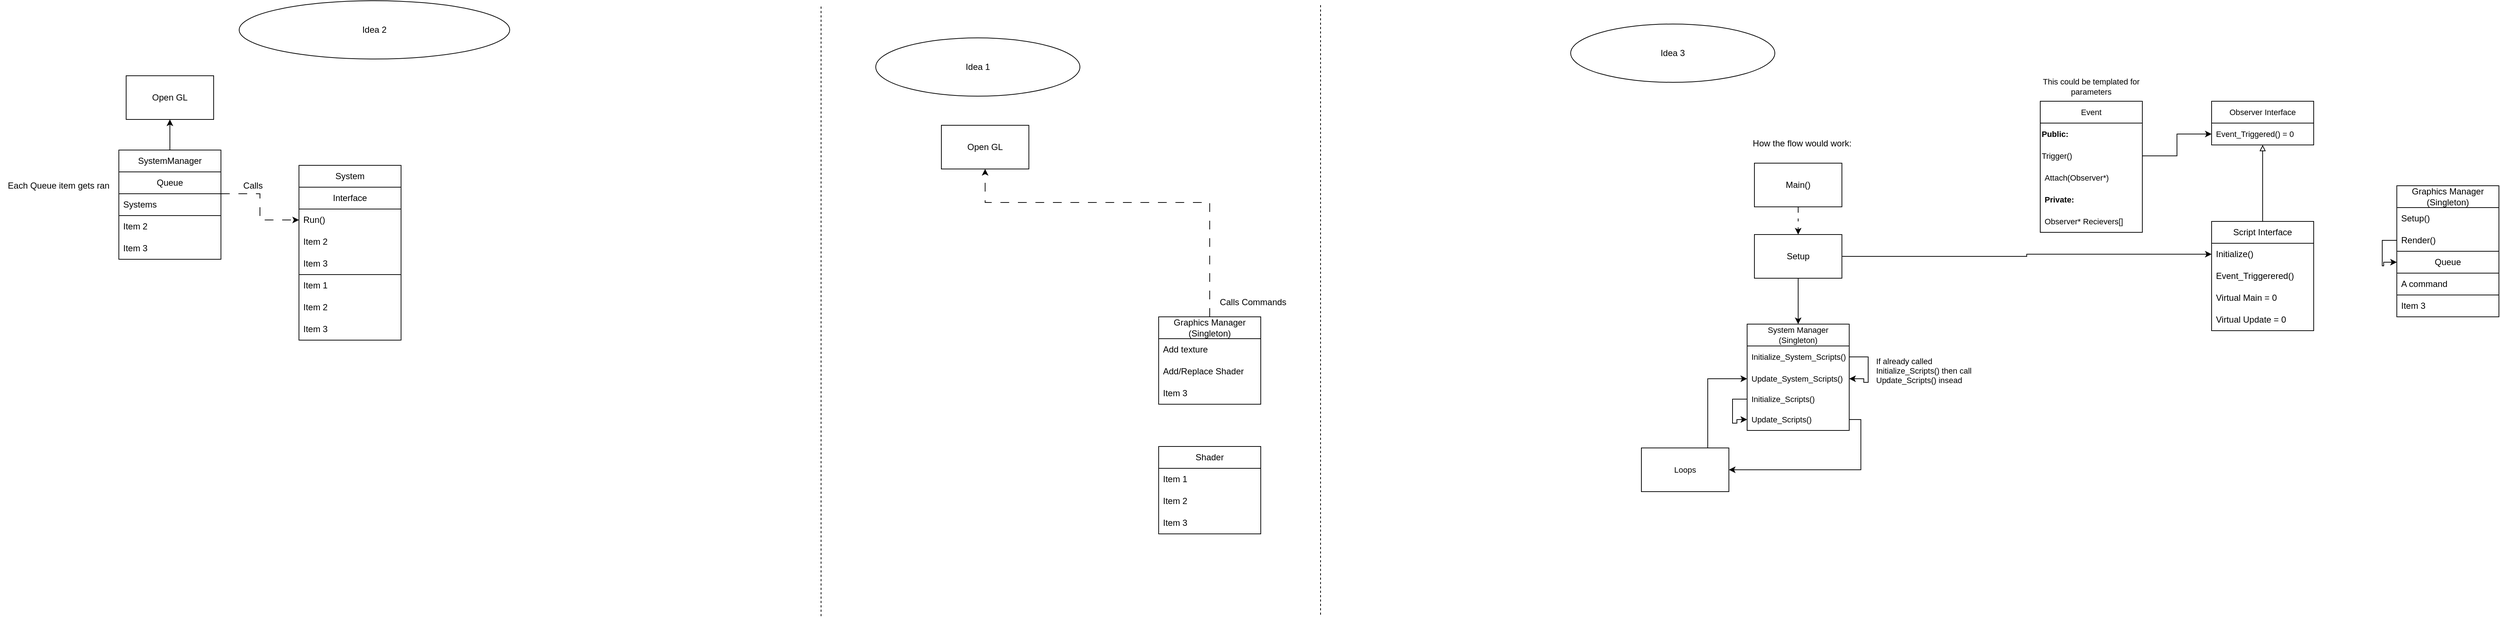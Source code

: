 <mxfile version="24.2.5" type="device">
  <diagram name="Page-1" id="8UWnzZh6Zb71KIH3Xfgz">
    <mxGraphModel dx="2634" dy="1244" grid="0" gridSize="10" guides="1" tooltips="1" connect="1" arrows="1" fold="1" page="0" pageScale="1" pageWidth="850" pageHeight="1100" math="0" shadow="0">
      <root>
        <mxCell id="0" />
        <mxCell id="1" parent="0" />
        <mxCell id="Z5oUUV8qiK7x5eod65c9-2" value="Shader" style="swimlane;fontStyle=0;childLayout=stackLayout;horizontal=1;startSize=30;horizontalStack=0;resizeParent=1;resizeParentMax=0;resizeLast=0;collapsible=1;marginBottom=0;whiteSpace=wrap;html=1;" parent="1" vertex="1">
          <mxGeometry x="639" y="279" width="140" height="120" as="geometry" />
        </mxCell>
        <mxCell id="Z5oUUV8qiK7x5eod65c9-3" value="Item 1" style="text;strokeColor=none;fillColor=none;align=left;verticalAlign=middle;spacingLeft=4;spacingRight=4;overflow=hidden;points=[[0,0.5],[1,0.5]];portConstraint=eastwest;rotatable=0;whiteSpace=wrap;html=1;" parent="Z5oUUV8qiK7x5eod65c9-2" vertex="1">
          <mxGeometry y="30" width="140" height="30" as="geometry" />
        </mxCell>
        <mxCell id="Z5oUUV8qiK7x5eod65c9-4" value="Item 2" style="text;strokeColor=none;fillColor=none;align=left;verticalAlign=middle;spacingLeft=4;spacingRight=4;overflow=hidden;points=[[0,0.5],[1,0.5]];portConstraint=eastwest;rotatable=0;whiteSpace=wrap;html=1;" parent="Z5oUUV8qiK7x5eod65c9-2" vertex="1">
          <mxGeometry y="60" width="140" height="30" as="geometry" />
        </mxCell>
        <mxCell id="Z5oUUV8qiK7x5eod65c9-5" value="Item 3" style="text;strokeColor=none;fillColor=none;align=left;verticalAlign=middle;spacingLeft=4;spacingRight=4;overflow=hidden;points=[[0,0.5],[1,0.5]];portConstraint=eastwest;rotatable=0;whiteSpace=wrap;html=1;" parent="Z5oUUV8qiK7x5eod65c9-2" vertex="1">
          <mxGeometry y="90" width="140" height="30" as="geometry" />
        </mxCell>
        <mxCell id="D0q_3hAQlOGRRQbQoK0Q-7" style="edgeStyle=orthogonalEdgeStyle;rounded=0;orthogonalLoop=1;jettySize=auto;html=1;dashed=1;dashPattern=12 12;" parent="1" source="D0q_3hAQlOGRRQbQoK0Q-2" target="D0q_3hAQlOGRRQbQoK0Q-6" edge="1">
          <mxGeometry relative="1" as="geometry">
            <Array as="points">
              <mxPoint x="709" y="-56" />
              <mxPoint x="401" y="-56" />
            </Array>
          </mxGeometry>
        </mxCell>
        <mxCell id="D0q_3hAQlOGRRQbQoK0Q-2" value="Graphics Manager (Singleton)" style="swimlane;fontStyle=0;childLayout=stackLayout;horizontal=1;startSize=30;horizontalStack=0;resizeParent=1;resizeParentMax=0;resizeLast=0;collapsible=1;marginBottom=0;whiteSpace=wrap;html=1;" parent="1" vertex="1">
          <mxGeometry x="639" y="101" width="140" height="120" as="geometry" />
        </mxCell>
        <mxCell id="D0q_3hAQlOGRRQbQoK0Q-3" value="Add texture" style="text;strokeColor=none;fillColor=none;align=left;verticalAlign=middle;spacingLeft=4;spacingRight=4;overflow=hidden;points=[[0,0.5],[1,0.5]];portConstraint=eastwest;rotatable=0;whiteSpace=wrap;html=1;" parent="D0q_3hAQlOGRRQbQoK0Q-2" vertex="1">
          <mxGeometry y="30" width="140" height="30" as="geometry" />
        </mxCell>
        <mxCell id="D0q_3hAQlOGRRQbQoK0Q-4" value="Add/Replace Shader" style="text;strokeColor=none;fillColor=none;align=left;verticalAlign=middle;spacingLeft=4;spacingRight=4;overflow=hidden;points=[[0,0.5],[1,0.5]];portConstraint=eastwest;rotatable=0;whiteSpace=wrap;html=1;" parent="D0q_3hAQlOGRRQbQoK0Q-2" vertex="1">
          <mxGeometry y="60" width="140" height="30" as="geometry" />
        </mxCell>
        <mxCell id="D0q_3hAQlOGRRQbQoK0Q-5" value="Item 3" style="text;strokeColor=none;fillColor=none;align=left;verticalAlign=middle;spacingLeft=4;spacingRight=4;overflow=hidden;points=[[0,0.5],[1,0.5]];portConstraint=eastwest;rotatable=0;whiteSpace=wrap;html=1;" parent="D0q_3hAQlOGRRQbQoK0Q-2" vertex="1">
          <mxGeometry y="90" width="140" height="30" as="geometry" />
        </mxCell>
        <mxCell id="D0q_3hAQlOGRRQbQoK0Q-6" value="Open GL" style="rounded=0;whiteSpace=wrap;html=1;" parent="1" vertex="1">
          <mxGeometry x="341" y="-162" width="120" height="60" as="geometry" />
        </mxCell>
        <mxCell id="D0q_3hAQlOGRRQbQoK0Q-8" value="Calls Commands" style="text;html=1;strokeColor=none;fillColor=none;align=center;verticalAlign=middle;whiteSpace=wrap;rounded=0;" parent="1" vertex="1">
          <mxGeometry x="716" y="66" width="105" height="30" as="geometry" />
        </mxCell>
        <mxCell id="D0q_3hAQlOGRRQbQoK0Q-13" value="Idea 1" style="ellipse;whiteSpace=wrap;html=1;" parent="1" vertex="1">
          <mxGeometry x="251" y="-282" width="280" height="80" as="geometry" />
        </mxCell>
        <mxCell id="D0q_3hAQlOGRRQbQoK0Q-14" value="" style="endArrow=none;dashed=1;html=1;rounded=0;" parent="1" edge="1">
          <mxGeometry width="50" height="50" relative="1" as="geometry">
            <mxPoint x="176" y="512" as="sourcePoint" />
            <mxPoint x="176" y="-325" as="targetPoint" />
          </mxGeometry>
        </mxCell>
        <mxCell id="D0q_3hAQlOGRRQbQoK0Q-15" value="Idea 2" style="ellipse;whiteSpace=wrap;html=1;" parent="1" vertex="1">
          <mxGeometry x="-622" y="-333" width="371" height="80" as="geometry" />
        </mxCell>
        <mxCell id="D0q_3hAQlOGRRQbQoK0Q-16" value="Open GL" style="rounded=0;whiteSpace=wrap;html=1;" parent="1" vertex="1">
          <mxGeometry x="-777" y="-230" width="120" height="60" as="geometry" />
        </mxCell>
        <mxCell id="D0q_3hAQlOGRRQbQoK0Q-21" style="edgeStyle=orthogonalEdgeStyle;rounded=0;orthogonalLoop=1;jettySize=auto;html=1;" parent="1" source="D0q_3hAQlOGRRQbQoK0Q-17" target="D0q_3hAQlOGRRQbQoK0Q-16" edge="1">
          <mxGeometry relative="1" as="geometry" />
        </mxCell>
        <mxCell id="D0q_3hAQlOGRRQbQoK0Q-17" value="SystemManager" style="swimlane;fontStyle=0;childLayout=stackLayout;horizontal=1;startSize=30;horizontalStack=0;resizeParent=1;resizeParentMax=0;resizeLast=0;collapsible=1;marginBottom=0;whiteSpace=wrap;html=1;" parent="1" vertex="1">
          <mxGeometry x="-787" y="-128" width="140" height="150" as="geometry" />
        </mxCell>
        <mxCell id="D0q_3hAQlOGRRQbQoK0Q-9" value="Queue" style="swimlane;fontStyle=0;childLayout=stackLayout;horizontal=1;startSize=30;horizontalStack=0;resizeParent=1;resizeParentMax=0;resizeLast=0;collapsible=1;marginBottom=0;whiteSpace=wrap;html=1;" parent="D0q_3hAQlOGRRQbQoK0Q-17" vertex="1">
          <mxGeometry y="30" width="140" height="60" as="geometry" />
        </mxCell>
        <mxCell id="D0q_3hAQlOGRRQbQoK0Q-10" value="Systems" style="text;strokeColor=none;fillColor=none;align=left;verticalAlign=middle;spacingLeft=4;spacingRight=4;overflow=hidden;points=[[0,0.5],[1,0.5]];portConstraint=eastwest;rotatable=0;whiteSpace=wrap;html=1;" parent="D0q_3hAQlOGRRQbQoK0Q-9" vertex="1">
          <mxGeometry y="30" width="140" height="30" as="geometry" />
        </mxCell>
        <mxCell id="D0q_3hAQlOGRRQbQoK0Q-19" value="Item 2" style="text;strokeColor=none;fillColor=none;align=left;verticalAlign=middle;spacingLeft=4;spacingRight=4;overflow=hidden;points=[[0,0.5],[1,0.5]];portConstraint=eastwest;rotatable=0;whiteSpace=wrap;html=1;" parent="D0q_3hAQlOGRRQbQoK0Q-17" vertex="1">
          <mxGeometry y="90" width="140" height="30" as="geometry" />
        </mxCell>
        <mxCell id="D0q_3hAQlOGRRQbQoK0Q-20" value="Item 3" style="text;strokeColor=none;fillColor=none;align=left;verticalAlign=middle;spacingLeft=4;spacingRight=4;overflow=hidden;points=[[0,0.5],[1,0.5]];portConstraint=eastwest;rotatable=0;whiteSpace=wrap;html=1;" parent="D0q_3hAQlOGRRQbQoK0Q-17" vertex="1">
          <mxGeometry y="120" width="140" height="30" as="geometry" />
        </mxCell>
        <mxCell id="D0q_3hAQlOGRRQbQoK0Q-23" value="Each Queue item gets ran" style="text;html=1;strokeColor=none;fillColor=none;align=center;verticalAlign=middle;whiteSpace=wrap;rounded=0;" parent="1" vertex="1">
          <mxGeometry x="-950" y="-94" width="161" height="30" as="geometry" />
        </mxCell>
        <mxCell id="D0q_3hAQlOGRRQbQoK0Q-25" value="System" style="swimlane;fontStyle=0;childLayout=stackLayout;horizontal=1;startSize=30;horizontalStack=0;resizeParent=1;resizeParentMax=0;resizeLast=0;collapsible=1;marginBottom=0;whiteSpace=wrap;html=1;" parent="1" vertex="1">
          <mxGeometry x="-540" y="-107" width="140" height="240" as="geometry" />
        </mxCell>
        <mxCell id="D0q_3hAQlOGRRQbQoK0Q-29" value="Interface" style="swimlane;fontStyle=0;childLayout=stackLayout;horizontal=1;startSize=30;horizontalStack=0;resizeParent=1;resizeParentMax=0;resizeLast=0;collapsible=1;marginBottom=0;whiteSpace=wrap;html=1;" parent="D0q_3hAQlOGRRQbQoK0Q-25" vertex="1">
          <mxGeometry y="30" width="140" height="120" as="geometry" />
        </mxCell>
        <mxCell id="D0q_3hAQlOGRRQbQoK0Q-30" value="Run()" style="text;strokeColor=none;fillColor=none;align=left;verticalAlign=middle;spacingLeft=4;spacingRight=4;overflow=hidden;points=[[0,0.5],[1,0.5]];portConstraint=eastwest;rotatable=0;whiteSpace=wrap;html=1;" parent="D0q_3hAQlOGRRQbQoK0Q-29" vertex="1">
          <mxGeometry y="30" width="140" height="30" as="geometry" />
        </mxCell>
        <mxCell id="D0q_3hAQlOGRRQbQoK0Q-31" value="Item 2" style="text;strokeColor=none;fillColor=none;align=left;verticalAlign=middle;spacingLeft=4;spacingRight=4;overflow=hidden;points=[[0,0.5],[1,0.5]];portConstraint=eastwest;rotatable=0;whiteSpace=wrap;html=1;" parent="D0q_3hAQlOGRRQbQoK0Q-29" vertex="1">
          <mxGeometry y="60" width="140" height="30" as="geometry" />
        </mxCell>
        <mxCell id="D0q_3hAQlOGRRQbQoK0Q-32" value="Item 3" style="text;strokeColor=none;fillColor=none;align=left;verticalAlign=middle;spacingLeft=4;spacingRight=4;overflow=hidden;points=[[0,0.5],[1,0.5]];portConstraint=eastwest;rotatable=0;whiteSpace=wrap;html=1;" parent="D0q_3hAQlOGRRQbQoK0Q-29" vertex="1">
          <mxGeometry y="90" width="140" height="30" as="geometry" />
        </mxCell>
        <mxCell id="D0q_3hAQlOGRRQbQoK0Q-26" value="Item 1" style="text;strokeColor=none;fillColor=none;align=left;verticalAlign=middle;spacingLeft=4;spacingRight=4;overflow=hidden;points=[[0,0.5],[1,0.5]];portConstraint=eastwest;rotatable=0;whiteSpace=wrap;html=1;" parent="D0q_3hAQlOGRRQbQoK0Q-25" vertex="1">
          <mxGeometry y="150" width="140" height="30" as="geometry" />
        </mxCell>
        <mxCell id="D0q_3hAQlOGRRQbQoK0Q-27" value="Item 2" style="text;strokeColor=none;fillColor=none;align=left;verticalAlign=middle;spacingLeft=4;spacingRight=4;overflow=hidden;points=[[0,0.5],[1,0.5]];portConstraint=eastwest;rotatable=0;whiteSpace=wrap;html=1;" parent="D0q_3hAQlOGRRQbQoK0Q-25" vertex="1">
          <mxGeometry y="180" width="140" height="30" as="geometry" />
        </mxCell>
        <mxCell id="D0q_3hAQlOGRRQbQoK0Q-28" value="Item 3" style="text;strokeColor=none;fillColor=none;align=left;verticalAlign=middle;spacingLeft=4;spacingRight=4;overflow=hidden;points=[[0,0.5],[1,0.5]];portConstraint=eastwest;rotatable=0;whiteSpace=wrap;html=1;" parent="D0q_3hAQlOGRRQbQoK0Q-25" vertex="1">
          <mxGeometry y="210" width="140" height="30" as="geometry" />
        </mxCell>
        <mxCell id="D0q_3hAQlOGRRQbQoK0Q-34" style="edgeStyle=orthogonalEdgeStyle;rounded=0;orthogonalLoop=1;jettySize=auto;html=1;entryX=0;entryY=0.5;entryDx=0;entryDy=0;dashed=1;dashPattern=12 12;" parent="1" source="D0q_3hAQlOGRRQbQoK0Q-9" target="D0q_3hAQlOGRRQbQoK0Q-30" edge="1">
          <mxGeometry relative="1" as="geometry" />
        </mxCell>
        <mxCell id="D0q_3hAQlOGRRQbQoK0Q-35" value="Calls" style="text;html=1;align=center;verticalAlign=middle;whiteSpace=wrap;rounded=0;" parent="1" vertex="1">
          <mxGeometry x="-633" y="-94" width="60" height="30" as="geometry" />
        </mxCell>
        <mxCell id="7DiGCnGBixv7g8-y7bRo-1" value="" style="endArrow=none;dashed=1;html=1;rounded=0;" edge="1" parent="1">
          <mxGeometry width="50" height="50" relative="1" as="geometry">
            <mxPoint x="861" y="510" as="sourcePoint" />
            <mxPoint x="861" y="-327" as="targetPoint" />
          </mxGeometry>
        </mxCell>
        <mxCell id="7DiGCnGBixv7g8-y7bRo-2" value="Idea 3" style="ellipse;whiteSpace=wrap;html=1;" vertex="1" parent="1">
          <mxGeometry x="1204" y="-301" width="280" height="80" as="geometry" />
        </mxCell>
        <mxCell id="7DiGCnGBixv7g8-y7bRo-3" value="Graphics Manager&lt;div&gt;(Singleton)&lt;/div&gt;" style="swimlane;fontStyle=0;childLayout=stackLayout;horizontal=1;startSize=30;horizontalStack=0;resizeParent=1;resizeParentMax=0;resizeLast=0;collapsible=1;marginBottom=0;whiteSpace=wrap;html=1;" vertex="1" parent="1">
          <mxGeometry x="2337" y="-79" width="140" height="180" as="geometry" />
        </mxCell>
        <mxCell id="7DiGCnGBixv7g8-y7bRo-5" value="Setup()" style="text;strokeColor=none;fillColor=none;align=left;verticalAlign=middle;spacingLeft=4;spacingRight=4;overflow=hidden;points=[[0,0.5],[1,0.5]];portConstraint=eastwest;rotatable=0;whiteSpace=wrap;html=1;" vertex="1" parent="7DiGCnGBixv7g8-y7bRo-3">
          <mxGeometry y="30" width="140" height="30" as="geometry" />
        </mxCell>
        <mxCell id="7DiGCnGBixv7g8-y7bRo-35" style="edgeStyle=orthogonalEdgeStyle;rounded=0;orthogonalLoop=1;jettySize=auto;html=1;entryX=0;entryY=0.25;entryDx=0;entryDy=0;" edge="1" parent="7DiGCnGBixv7g8-y7bRo-3" source="7DiGCnGBixv7g8-y7bRo-4" target="7DiGCnGBixv7g8-y7bRo-7">
          <mxGeometry relative="1" as="geometry">
            <Array as="points">
              <mxPoint x="-20" y="75" />
              <mxPoint x="-20" y="110" />
              <mxPoint x="-18" y="110" />
              <mxPoint x="-18" y="105" />
            </Array>
          </mxGeometry>
        </mxCell>
        <mxCell id="7DiGCnGBixv7g8-y7bRo-4" value="Render()" style="text;strokeColor=none;fillColor=none;align=left;verticalAlign=middle;spacingLeft=4;spacingRight=4;overflow=hidden;points=[[0,0.5],[1,0.5]];portConstraint=eastwest;rotatable=0;whiteSpace=wrap;html=1;" vertex="1" parent="7DiGCnGBixv7g8-y7bRo-3">
          <mxGeometry y="60" width="140" height="30" as="geometry" />
        </mxCell>
        <mxCell id="7DiGCnGBixv7g8-y7bRo-7" value="Queue" style="swimlane;fontStyle=0;childLayout=stackLayout;horizontal=1;startSize=30;horizontalStack=0;resizeParent=1;resizeParentMax=0;resizeLast=0;collapsible=1;marginBottom=0;whiteSpace=wrap;html=1;" vertex="1" parent="7DiGCnGBixv7g8-y7bRo-3">
          <mxGeometry y="90" width="140" height="60" as="geometry" />
        </mxCell>
        <mxCell id="7DiGCnGBixv7g8-y7bRo-8" value="A command" style="text;strokeColor=none;fillColor=none;align=left;verticalAlign=middle;spacingLeft=4;spacingRight=4;overflow=hidden;points=[[0,0.5],[1,0.5]];portConstraint=eastwest;rotatable=0;whiteSpace=wrap;html=1;" vertex="1" parent="7DiGCnGBixv7g8-y7bRo-7">
          <mxGeometry y="30" width="140" height="30" as="geometry" />
        </mxCell>
        <mxCell id="7DiGCnGBixv7g8-y7bRo-6" value="Item 3" style="text;strokeColor=none;fillColor=none;align=left;verticalAlign=middle;spacingLeft=4;spacingRight=4;overflow=hidden;points=[[0,0.5],[1,0.5]];portConstraint=eastwest;rotatable=0;whiteSpace=wrap;html=1;" vertex="1" parent="7DiGCnGBixv7g8-y7bRo-3">
          <mxGeometry y="150" width="140" height="30" as="geometry" />
        </mxCell>
        <mxCell id="7DiGCnGBixv7g8-y7bRo-14" style="edgeStyle=orthogonalEdgeStyle;rounded=0;orthogonalLoop=1;jettySize=auto;html=1;dashed=1;dashPattern=8 8;" edge="1" parent="1" source="7DiGCnGBixv7g8-y7bRo-12" target="7DiGCnGBixv7g8-y7bRo-13">
          <mxGeometry relative="1" as="geometry" />
        </mxCell>
        <mxCell id="7DiGCnGBixv7g8-y7bRo-12" value="Main()" style="rounded=0;whiteSpace=wrap;html=1;" vertex="1" parent="1">
          <mxGeometry x="1456" y="-110" width="120" height="60" as="geometry" />
        </mxCell>
        <mxCell id="7DiGCnGBixv7g8-y7bRo-78" style="edgeStyle=orthogonalEdgeStyle;rounded=0;orthogonalLoop=1;jettySize=auto;html=1;entryX=0.5;entryY=0;entryDx=0;entryDy=0;strokeColor=default;align=center;verticalAlign=middle;fontFamily=Helvetica;fontSize=11;fontColor=default;labelBackgroundColor=default;endArrow=classic;" edge="1" parent="1" source="7DiGCnGBixv7g8-y7bRo-13" target="7DiGCnGBixv7g8-y7bRo-56">
          <mxGeometry relative="1" as="geometry" />
        </mxCell>
        <mxCell id="7DiGCnGBixv7g8-y7bRo-93" style="edgeStyle=orthogonalEdgeStyle;rounded=0;orthogonalLoop=1;jettySize=auto;html=1;entryX=0;entryY=0.5;entryDx=0;entryDy=0;strokeColor=default;align=center;verticalAlign=middle;fontFamily=Helvetica;fontSize=11;fontColor=default;labelBackgroundColor=default;endArrow=classic;" edge="1" parent="1" source="7DiGCnGBixv7g8-y7bRo-13" target="7DiGCnGBixv7g8-y7bRo-92">
          <mxGeometry relative="1" as="geometry" />
        </mxCell>
        <mxCell id="7DiGCnGBixv7g8-y7bRo-13" value="Setup" style="rounded=0;whiteSpace=wrap;html=1;" vertex="1" parent="1">
          <mxGeometry x="1456" y="-12" width="120" height="60" as="geometry" />
        </mxCell>
        <mxCell id="7DiGCnGBixv7g8-y7bRo-20" value="How the flow would work:" style="text;html=1;strokeColor=none;fillColor=none;align=center;verticalAlign=middle;whiteSpace=wrap;rounded=0;" vertex="1" parent="1">
          <mxGeometry x="1418" y="-152" width="207" height="30" as="geometry" />
        </mxCell>
        <mxCell id="7DiGCnGBixv7g8-y7bRo-64" style="edgeStyle=orthogonalEdgeStyle;rounded=0;orthogonalLoop=1;jettySize=auto;html=1;strokeColor=default;align=center;verticalAlign=middle;fontFamily=Helvetica;fontSize=11;fontColor=default;labelBackgroundColor=default;endArrow=block;endFill=0;" edge="1" parent="1" source="7DiGCnGBixv7g8-y7bRo-25" target="7DiGCnGBixv7g8-y7bRo-60">
          <mxGeometry relative="1" as="geometry" />
        </mxCell>
        <mxCell id="7DiGCnGBixv7g8-y7bRo-25" value="Script Interface" style="swimlane;fontStyle=0;childLayout=stackLayout;horizontal=1;startSize=30;horizontalStack=0;resizeParent=1;resizeParentMax=0;resizeLast=0;collapsible=1;marginBottom=0;whiteSpace=wrap;html=1;" vertex="1" parent="1">
          <mxGeometry x="2083" y="-30" width="140" height="150" as="geometry" />
        </mxCell>
        <mxCell id="7DiGCnGBixv7g8-y7bRo-92" value="Initialize()" style="text;strokeColor=none;fillColor=none;align=left;verticalAlign=middle;spacingLeft=4;spacingRight=4;overflow=hidden;points=[[0,0.5],[1,0.5]];portConstraint=eastwest;rotatable=0;whiteSpace=wrap;html=1;" vertex="1" parent="7DiGCnGBixv7g8-y7bRo-25">
          <mxGeometry y="30" width="140" height="30" as="geometry" />
        </mxCell>
        <mxCell id="7DiGCnGBixv7g8-y7bRo-72" value="Event_Triggerered()" style="text;strokeColor=none;fillColor=none;align=left;verticalAlign=middle;spacingLeft=4;spacingRight=4;overflow=hidden;points=[[0,0.5],[1,0.5]];portConstraint=eastwest;rotatable=0;whiteSpace=wrap;html=1;" vertex="1" parent="7DiGCnGBixv7g8-y7bRo-25">
          <mxGeometry y="60" width="140" height="30" as="geometry" />
        </mxCell>
        <mxCell id="7DiGCnGBixv7g8-y7bRo-26" value="Virtual Main = 0" style="text;strokeColor=none;fillColor=none;align=left;verticalAlign=middle;spacingLeft=4;spacingRight=4;overflow=hidden;points=[[0,0.5],[1,0.5]];portConstraint=eastwest;rotatable=0;whiteSpace=wrap;html=1;" vertex="1" parent="7DiGCnGBixv7g8-y7bRo-25">
          <mxGeometry y="90" width="140" height="30" as="geometry" />
        </mxCell>
        <mxCell id="7DiGCnGBixv7g8-y7bRo-27" value="Virtual Update = 0" style="text;strokeColor=none;fillColor=none;align=left;verticalAlign=middle;spacingLeft=4;spacingRight=4;overflow=hidden;points=[[0,0.5],[1,0.5]];portConstraint=eastwest;rotatable=0;whiteSpace=wrap;html=1;" vertex="1" parent="7DiGCnGBixv7g8-y7bRo-25">
          <mxGeometry y="120" width="140" height="30" as="geometry" />
        </mxCell>
        <mxCell id="7DiGCnGBixv7g8-y7bRo-56" value="System Manager&lt;div&gt;(Singleton)&lt;/div&gt;" style="swimlane;fontStyle=0;childLayout=stackLayout;horizontal=1;startSize=30;horizontalStack=0;resizeParent=1;resizeParentMax=0;resizeLast=0;collapsible=1;marginBottom=0;whiteSpace=wrap;html=1;fontFamily=Helvetica;fontSize=11;fontColor=default;labelBackgroundColor=default;" vertex="1" parent="1">
          <mxGeometry x="1446" y="111" width="140" height="146" as="geometry" />
        </mxCell>
        <mxCell id="7DiGCnGBixv7g8-y7bRo-91" style="edgeStyle=orthogonalEdgeStyle;rounded=0;orthogonalLoop=1;jettySize=auto;html=1;entryX=1;entryY=0.5;entryDx=0;entryDy=0;strokeColor=default;align=center;verticalAlign=middle;fontFamily=Helvetica;fontSize=11;fontColor=default;labelBackgroundColor=default;endArrow=classic;" edge="1" parent="7DiGCnGBixv7g8-y7bRo-56" source="7DiGCnGBixv7g8-y7bRo-89" target="7DiGCnGBixv7g8-y7bRo-59">
          <mxGeometry relative="1" as="geometry">
            <Array as="points">
              <mxPoint x="166" y="45" />
              <mxPoint x="166" y="80" />
              <mxPoint x="160" y="80" />
              <mxPoint x="160" y="75" />
            </Array>
          </mxGeometry>
        </mxCell>
        <mxCell id="7DiGCnGBixv7g8-y7bRo-89" value="Initialize_System_Scripts()" style="text;strokeColor=none;fillColor=none;align=left;verticalAlign=middle;spacingLeft=4;spacingRight=4;overflow=hidden;points=[[0,0.5],[1,0.5]];portConstraint=eastwest;rotatable=0;whiteSpace=wrap;html=1;fontFamily=Helvetica;fontSize=11;fontColor=default;labelBackgroundColor=default;" vertex="1" parent="7DiGCnGBixv7g8-y7bRo-56">
          <mxGeometry y="30" width="140" height="30" as="geometry" />
        </mxCell>
        <mxCell id="7DiGCnGBixv7g8-y7bRo-59" value="Update_System_Scripts()" style="text;strokeColor=none;fillColor=none;align=left;verticalAlign=middle;spacingLeft=4;spacingRight=4;overflow=hidden;points=[[0,0.5],[1,0.5]];portConstraint=eastwest;rotatable=0;whiteSpace=wrap;html=1;fontFamily=Helvetica;fontSize=11;fontColor=default;labelBackgroundColor=default;" vertex="1" parent="7DiGCnGBixv7g8-y7bRo-56">
          <mxGeometry y="60" width="140" height="30" as="geometry" />
        </mxCell>
        <mxCell id="7DiGCnGBixv7g8-y7bRo-90" style="edgeStyle=orthogonalEdgeStyle;rounded=0;orthogonalLoop=1;jettySize=auto;html=1;entryX=0;entryY=0.5;entryDx=0;entryDy=0;strokeColor=default;align=center;verticalAlign=middle;fontFamily=Helvetica;fontSize=11;fontColor=default;labelBackgroundColor=default;endArrow=classic;" edge="1" parent="7DiGCnGBixv7g8-y7bRo-56" source="7DiGCnGBixv7g8-y7bRo-57" target="7DiGCnGBixv7g8-y7bRo-58">
          <mxGeometry relative="1" as="geometry">
            <Array as="points">
              <mxPoint x="-20" y="103" />
              <mxPoint x="-20" y="136" />
              <mxPoint x="-14" y="136" />
              <mxPoint x="-14" y="131" />
            </Array>
          </mxGeometry>
        </mxCell>
        <mxCell id="7DiGCnGBixv7g8-y7bRo-57" value="Initialize_Scripts()" style="text;strokeColor=none;fillColor=none;align=left;verticalAlign=middle;spacingLeft=4;spacingRight=4;overflow=hidden;points=[[0,0.5],[1,0.5]];portConstraint=eastwest;rotatable=0;whiteSpace=wrap;html=1;fontFamily=Helvetica;fontSize=11;fontColor=default;labelBackgroundColor=default;" vertex="1" parent="7DiGCnGBixv7g8-y7bRo-56">
          <mxGeometry y="90" width="140" height="26" as="geometry" />
        </mxCell>
        <mxCell id="7DiGCnGBixv7g8-y7bRo-58" value="Update_Scripts()" style="text;strokeColor=none;fillColor=none;align=left;verticalAlign=middle;spacingLeft=4;spacingRight=4;overflow=hidden;points=[[0,0.5],[1,0.5]];portConstraint=eastwest;rotatable=0;whiteSpace=wrap;html=1;fontFamily=Helvetica;fontSize=11;fontColor=default;labelBackgroundColor=default;" vertex="1" parent="7DiGCnGBixv7g8-y7bRo-56">
          <mxGeometry y="116" width="140" height="30" as="geometry" />
        </mxCell>
        <mxCell id="7DiGCnGBixv7g8-y7bRo-60" value="Observer Interface" style="swimlane;fontStyle=0;childLayout=stackLayout;horizontal=1;startSize=30;horizontalStack=0;resizeParent=1;resizeParentMax=0;resizeLast=0;collapsible=1;marginBottom=0;whiteSpace=wrap;html=1;fontFamily=Helvetica;fontSize=11;fontColor=default;labelBackgroundColor=default;" vertex="1" parent="1">
          <mxGeometry x="2083" y="-195" width="140" height="60" as="geometry" />
        </mxCell>
        <mxCell id="7DiGCnGBixv7g8-y7bRo-61" value="Event_Triggered() = 0" style="text;strokeColor=none;fillColor=none;align=left;verticalAlign=middle;spacingLeft=4;spacingRight=4;overflow=hidden;points=[[0,0.5],[1,0.5]];portConstraint=eastwest;rotatable=0;whiteSpace=wrap;html=1;fontFamily=Helvetica;fontSize=11;fontColor=default;labelBackgroundColor=default;" vertex="1" parent="7DiGCnGBixv7g8-y7bRo-60">
          <mxGeometry y="30" width="140" height="30" as="geometry" />
        </mxCell>
        <mxCell id="7DiGCnGBixv7g8-y7bRo-65" value="Event" style="swimlane;fontStyle=0;childLayout=stackLayout;horizontal=1;startSize=30;horizontalStack=0;resizeParent=1;resizeParentMax=0;resizeLast=0;collapsible=1;marginBottom=0;whiteSpace=wrap;html=1;fontFamily=Helvetica;fontSize=11;fontColor=default;labelBackgroundColor=default;" vertex="1" parent="1">
          <mxGeometry x="1848" y="-195" width="140" height="180" as="geometry" />
        </mxCell>
        <mxCell id="7DiGCnGBixv7g8-y7bRo-75" value="&lt;b&gt;Public:&lt;/b&gt;" style="text;html=1;align=left;verticalAlign=middle;whiteSpace=wrap;rounded=0;fontFamily=Helvetica;fontSize=11;fontColor=default;labelBackgroundColor=default;" vertex="1" parent="7DiGCnGBixv7g8-y7bRo-65">
          <mxGeometry y="30" width="140" height="30" as="geometry" />
        </mxCell>
        <mxCell id="7DiGCnGBixv7g8-y7bRo-73" value="Trigger()" style="text;html=1;align=left;verticalAlign=middle;whiteSpace=wrap;rounded=0;fontFamily=Helvetica;fontSize=11;fontColor=default;labelBackgroundColor=default;" vertex="1" parent="7DiGCnGBixv7g8-y7bRo-65">
          <mxGeometry y="60" width="140" height="30" as="geometry" />
        </mxCell>
        <mxCell id="7DiGCnGBixv7g8-y7bRo-67" value="Attach(Observer*)" style="text;strokeColor=none;fillColor=none;align=left;verticalAlign=middle;spacingLeft=4;spacingRight=4;overflow=hidden;points=[[0,0.5],[1,0.5]];portConstraint=eastwest;rotatable=0;whiteSpace=wrap;html=1;fontFamily=Helvetica;fontSize=11;fontColor=default;labelBackgroundColor=default;" vertex="1" parent="7DiGCnGBixv7g8-y7bRo-65">
          <mxGeometry y="90" width="140" height="30" as="geometry" />
        </mxCell>
        <mxCell id="7DiGCnGBixv7g8-y7bRo-68" value="&lt;b&gt;Private:&lt;/b&gt;" style="text;strokeColor=none;fillColor=none;align=left;verticalAlign=middle;spacingLeft=4;spacingRight=4;overflow=hidden;points=[[0,0.5],[1,0.5]];portConstraint=eastwest;rotatable=0;whiteSpace=wrap;html=1;fontFamily=Helvetica;fontSize=11;fontColor=default;labelBackgroundColor=default;" vertex="1" parent="7DiGCnGBixv7g8-y7bRo-65">
          <mxGeometry y="120" width="140" height="30" as="geometry" />
        </mxCell>
        <mxCell id="7DiGCnGBixv7g8-y7bRo-66" value="Observer* Recievers[]" style="text;strokeColor=none;fillColor=none;align=left;verticalAlign=middle;spacingLeft=4;spacingRight=4;overflow=hidden;points=[[0,0.5],[1,0.5]];portConstraint=eastwest;rotatable=0;whiteSpace=wrap;html=1;fontFamily=Helvetica;fontSize=11;fontColor=default;labelBackgroundColor=default;" vertex="1" parent="7DiGCnGBixv7g8-y7bRo-65">
          <mxGeometry y="150" width="140" height="30" as="geometry" />
        </mxCell>
        <mxCell id="7DiGCnGBixv7g8-y7bRo-69" value="This could be templated for parameters" style="text;html=1;align=center;verticalAlign=middle;whiteSpace=wrap;rounded=0;fontFamily=Helvetica;fontSize=11;fontColor=default;labelBackgroundColor=default;" vertex="1" parent="1">
          <mxGeometry x="1843" y="-230" width="150" height="30" as="geometry" />
        </mxCell>
        <mxCell id="7DiGCnGBixv7g8-y7bRo-76" style="edgeStyle=orthogonalEdgeStyle;rounded=0;orthogonalLoop=1;jettySize=auto;html=1;strokeColor=default;align=center;verticalAlign=middle;fontFamily=Helvetica;fontSize=11;fontColor=default;labelBackgroundColor=default;endArrow=classic;" edge="1" parent="1" source="7DiGCnGBixv7g8-y7bRo-73" target="7DiGCnGBixv7g8-y7bRo-61">
          <mxGeometry relative="1" as="geometry" />
        </mxCell>
        <mxCell id="7DiGCnGBixv7g8-y7bRo-85" style="edgeStyle=orthogonalEdgeStyle;rounded=0;orthogonalLoop=1;jettySize=auto;html=1;entryX=0;entryY=0.5;entryDx=0;entryDy=0;strokeColor=default;align=center;verticalAlign=middle;fontFamily=Helvetica;fontSize=11;fontColor=default;labelBackgroundColor=default;endArrow=classic;" edge="1" parent="1" source="7DiGCnGBixv7g8-y7bRo-84" target="7DiGCnGBixv7g8-y7bRo-59">
          <mxGeometry relative="1" as="geometry">
            <Array as="points">
              <mxPoint x="1392" y="186" />
            </Array>
          </mxGeometry>
        </mxCell>
        <mxCell id="7DiGCnGBixv7g8-y7bRo-84" value="Loops" style="rounded=0;whiteSpace=wrap;html=1;fontFamily=Helvetica;fontSize=11;fontColor=default;labelBackgroundColor=default;" vertex="1" parent="1">
          <mxGeometry x="1301" y="281" width="120" height="60" as="geometry" />
        </mxCell>
        <mxCell id="7DiGCnGBixv7g8-y7bRo-86" style="edgeStyle=orthogonalEdgeStyle;rounded=0;orthogonalLoop=1;jettySize=auto;html=1;entryX=1;entryY=0.5;entryDx=0;entryDy=0;strokeColor=default;align=center;verticalAlign=middle;fontFamily=Helvetica;fontSize=11;fontColor=default;labelBackgroundColor=default;endArrow=classic;" edge="1" parent="1" source="7DiGCnGBixv7g8-y7bRo-58" target="7DiGCnGBixv7g8-y7bRo-84">
          <mxGeometry relative="1" as="geometry">
            <Array as="points">
              <mxPoint x="1602" y="242" />
              <mxPoint x="1602" y="311" />
            </Array>
          </mxGeometry>
        </mxCell>
        <mxCell id="7DiGCnGBixv7g8-y7bRo-88" value="If already called Initialize_Scripts() then call Update_Scripts() insead" style="text;html=1;align=left;verticalAlign=middle;whiteSpace=wrap;rounded=0;fontFamily=Helvetica;fontSize=11;fontColor=default;labelBackgroundColor=default;" vertex="1" parent="1">
          <mxGeometry x="1621" y="151" width="137" height="47" as="geometry" />
        </mxCell>
      </root>
    </mxGraphModel>
  </diagram>
</mxfile>
